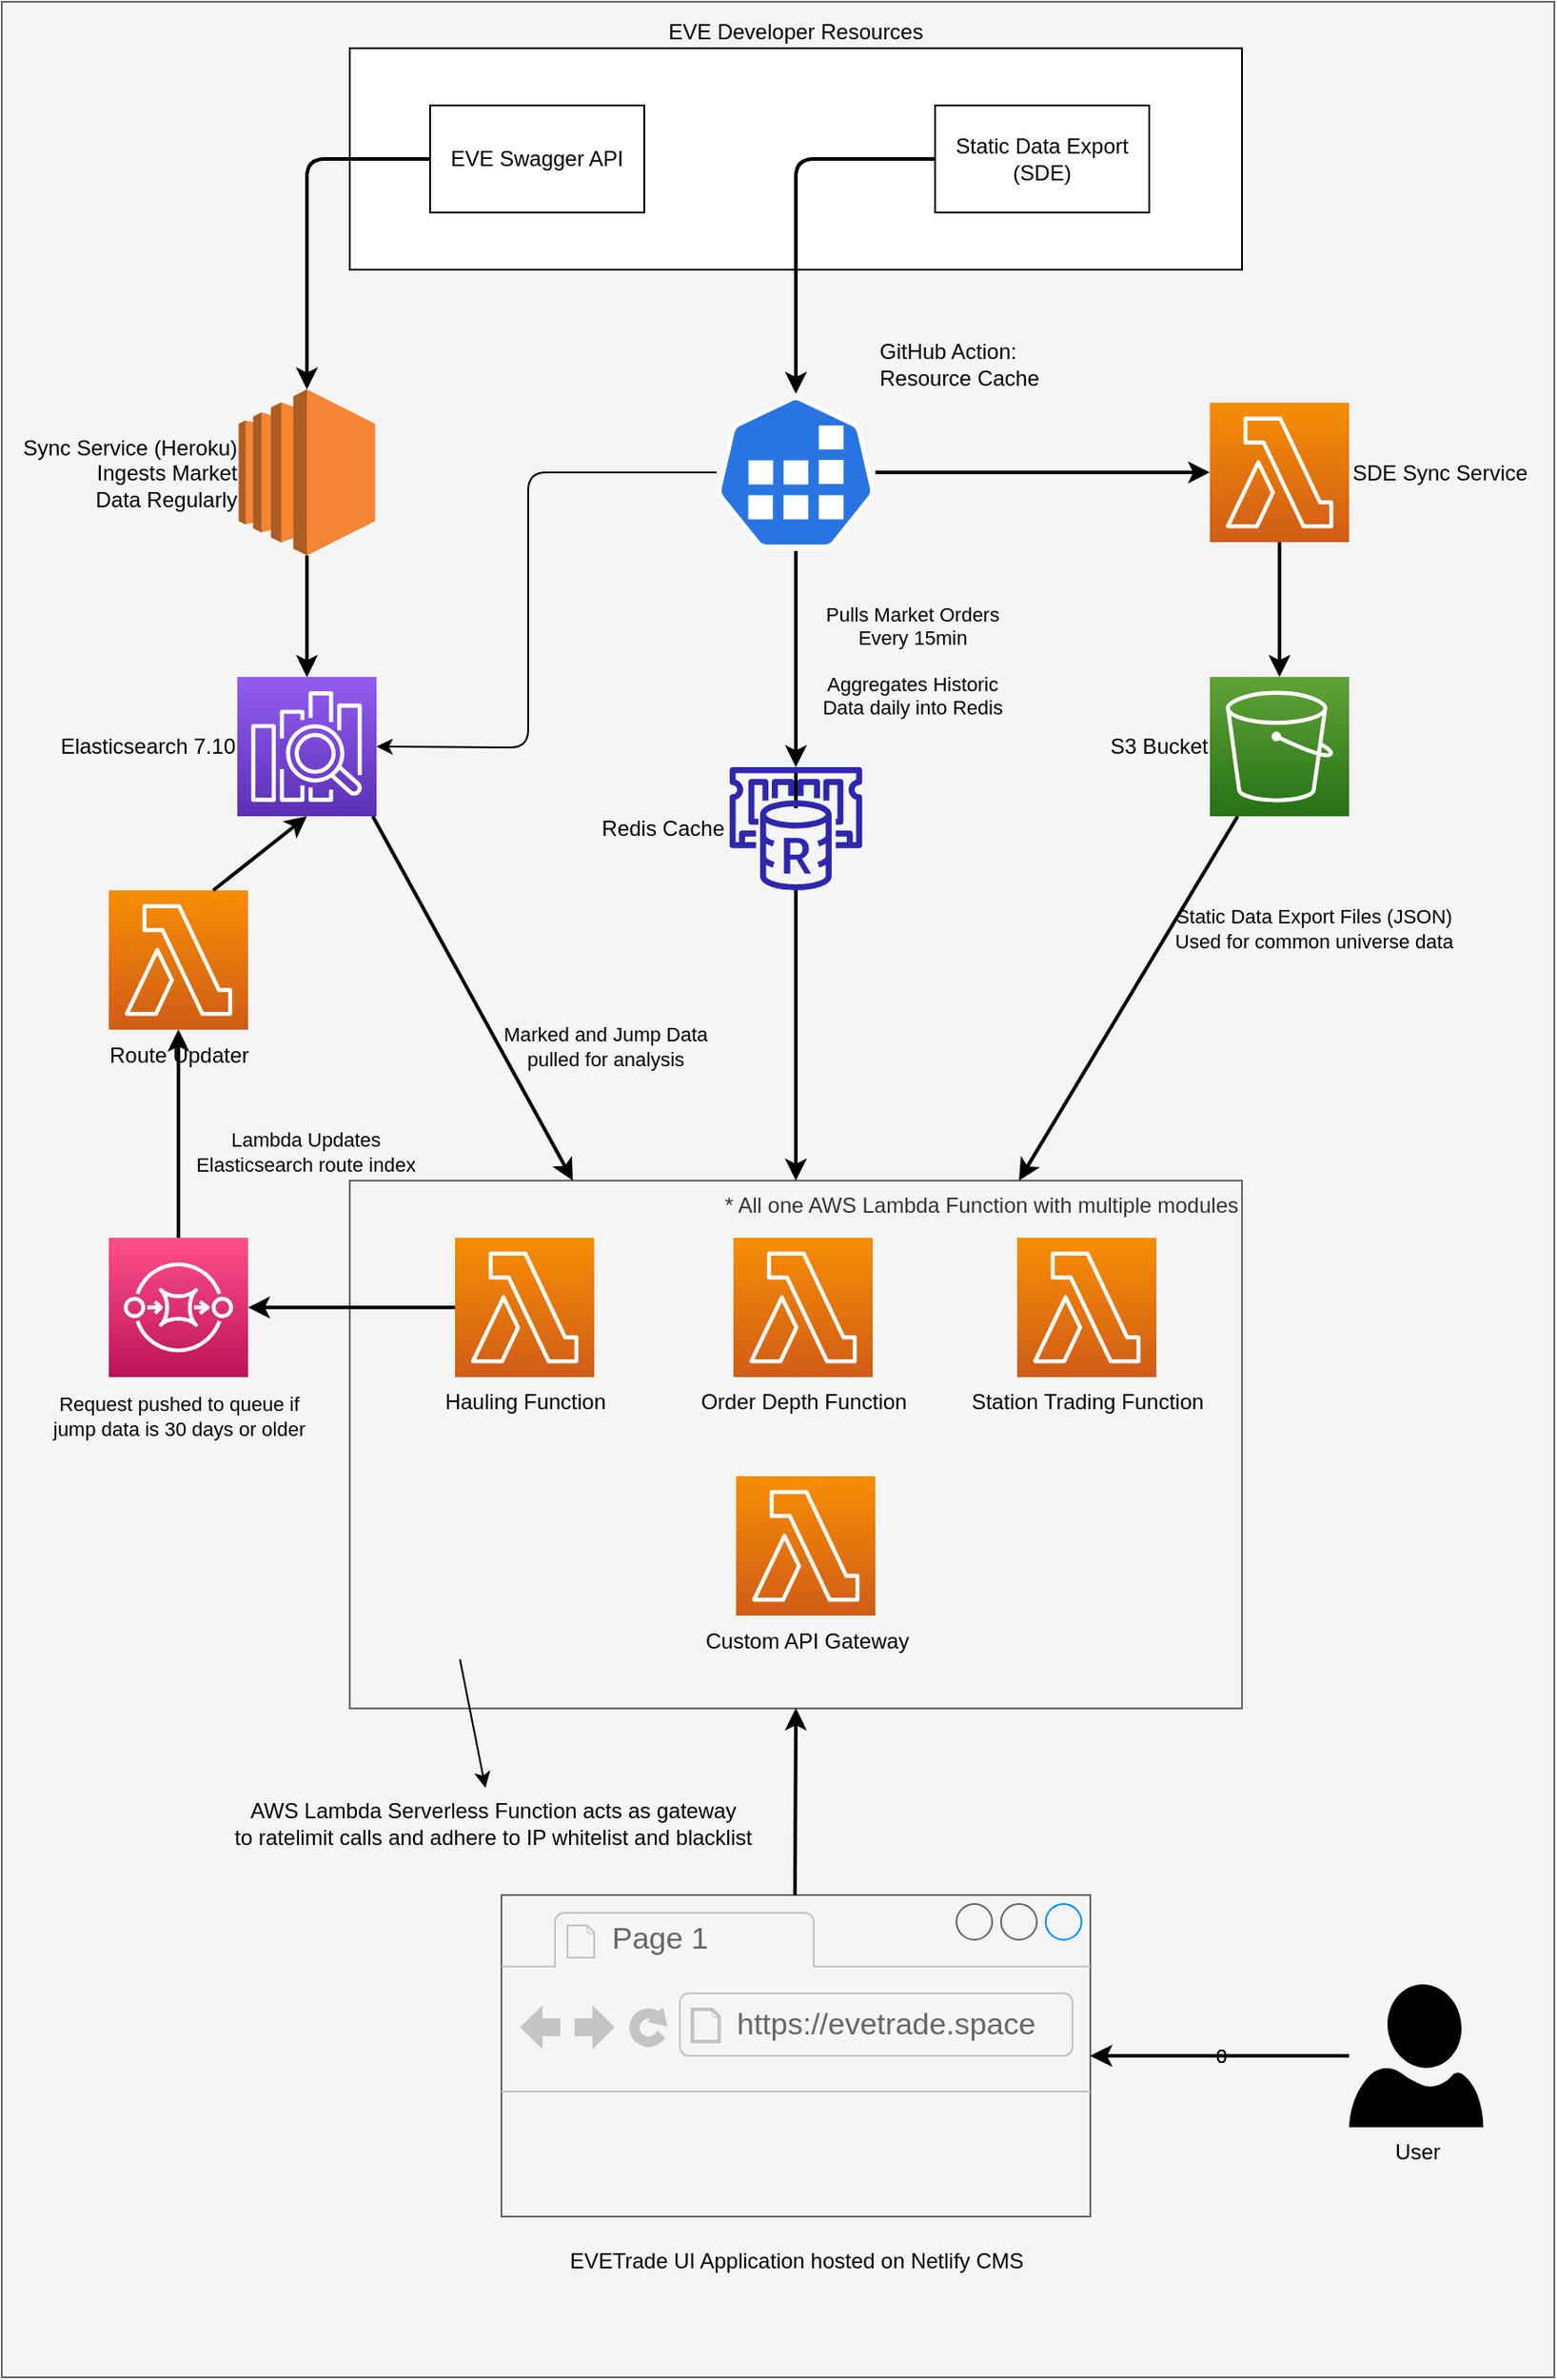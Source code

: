 <mxfile>
    <diagram id="qZGXsCtWok9NLsqaod5S" name="Page-1">
        <mxGraphModel dx="2510" dy="2239" grid="1" gridSize="10" guides="1" tooltips="1" connect="1" arrows="1" fold="1" page="1" pageScale="1" pageWidth="850" pageHeight="1100" math="0" shadow="0">
            <root>
                <mxCell id="0"/>
                <mxCell id="1" parent="0"/>
                <mxCell id="65" value="" style="rounded=0;whiteSpace=wrap;html=1;align=left;labelBackgroundColor=none;fillColor=#f5f5f5;fontColor=#333333;strokeColor=#666666;" parent="1" vertex="1">
                    <mxGeometry x="10" y="-1090" width="870" height="1330" as="geometry"/>
                </mxCell>
                <mxCell id="6" value="0" style="edgeStyle=none;html=1;labelBackgroundColor=none;" parent="1" source="2" target="3" edge="1">
                    <mxGeometry relative="1" as="geometry"/>
                </mxCell>
                <mxCell id="2" value="User" style="sketch=0;aspect=fixed;pointerEvents=1;shadow=0;dashed=0;html=1;strokeColor=none;labelPosition=center;verticalLabelPosition=bottom;verticalAlign=top;align=center;fillColor=#000000;shape=mxgraph.azure.user;labelBackgroundColor=none;fontColor=#000000;" parent="1" vertex="1">
                    <mxGeometry x="765" y="20" width="75.2" height="80" as="geometry"/>
                </mxCell>
                <mxCell id="10" value="* All one AWS Lambda Function with multiple modules" style="rounded=0;whiteSpace=wrap;html=1;align=right;labelBackgroundColor=none;fillColor=#f5f5f5;fontColor=#333333;strokeColor=#666666;verticalAlign=top;" parent="1" vertex="1">
                    <mxGeometry x="205" y="-430" width="500" height="295.5" as="geometry"/>
                </mxCell>
                <mxCell id="11" value="Order Depth Function" style="sketch=0;points=[[0,0,0],[0.25,0,0],[0.5,0,0],[0.75,0,0],[1,0,0],[0,1,0],[0.25,1,0],[0.5,1,0],[0.75,1,0],[1,1,0],[0,0.25,0],[0,0.5,0],[0,0.75,0],[1,0.25,0],[1,0.5,0],[1,0.75,0]];outlineConnect=0;fontColor=#030303;gradientColor=#F78E04;gradientDirection=north;fillColor=#D05C17;strokeColor=#ffffff;dashed=0;verticalLabelPosition=bottom;verticalAlign=top;align=center;html=1;fontSize=12;fontStyle=0;aspect=fixed;shape=mxgraph.aws4.resourceIcon;resIcon=mxgraph.aws4.lambda;labelBackgroundColor=none;" parent="1" vertex="1">
                    <mxGeometry x="420" y="-398" width="78" height="78" as="geometry"/>
                </mxCell>
                <mxCell id="12" value="Custom API Gateway" style="sketch=0;points=[[0,0,0],[0.25,0,0],[0.5,0,0],[0.75,0,0],[1,0,0],[0,1,0],[0.25,1,0],[0.5,1,0],[0.75,1,0],[1,1,0],[0,0.25,0],[0,0.5,0],[0,0.75,0],[1,0.25,0],[1,0.5,0],[1,0.75,0]];outlineConnect=0;fontColor=#030303;gradientColor=#F78E04;gradientDirection=north;fillColor=#D05C17;strokeColor=#ffffff;dashed=0;verticalLabelPosition=bottom;verticalAlign=top;align=center;html=1;fontSize=12;fontStyle=0;aspect=fixed;shape=mxgraph.aws4.resourceIcon;resIcon=mxgraph.aws4.lambda;labelBackgroundColor=none;" parent="1" vertex="1">
                    <mxGeometry x="421.5" y="-264.5" width="78" height="78" as="geometry"/>
                </mxCell>
                <mxCell id="13" value="Station Trading Function" style="sketch=0;points=[[0,0,0],[0.25,0,0],[0.5,0,0],[0.75,0,0],[1,0,0],[0,1,0],[0.25,1,0],[0.5,1,0],[0.75,1,0],[1,1,0],[0,0.25,0],[0,0.5,0],[0,0.75,0],[1,0.25,0],[1,0.5,0],[1,0.75,0]];outlineConnect=0;fontColor=#030303;gradientColor=#F78E04;gradientDirection=north;fillColor=#D05C17;strokeColor=#ffffff;dashed=0;verticalLabelPosition=bottom;verticalAlign=top;align=center;html=1;fontSize=12;fontStyle=0;aspect=fixed;shape=mxgraph.aws4.resourceIcon;resIcon=mxgraph.aws4.lambda;labelBackgroundColor=none;" parent="1" vertex="1">
                    <mxGeometry x="579" y="-398" width="78" height="78" as="geometry"/>
                </mxCell>
                <mxCell id="15" value="AWS Lambda Serverless Function acts as gateway&lt;br&gt;to ratelimit calls and adhere to IP whitelist and blacklist" style="text;html=1;resizable=0;autosize=1;align=center;verticalAlign=middle;points=[];fillColor=none;strokeColor=none;rounded=0;labelBackgroundColor=none;fontColor=#000000;" parent="1" vertex="1">
                    <mxGeometry x="130" y="-90" width="310" height="40" as="geometry"/>
                </mxCell>
                <mxCell id="17" value="" style="group;labelBackgroundColor=none;" parent="1" vertex="1" connectable="0">
                    <mxGeometry x="290" y="-30" width="330" height="215" as="geometry"/>
                </mxCell>
                <mxCell id="3" value="" style="strokeWidth=1;shadow=0;dashed=0;align=center;html=1;shape=mxgraph.mockup.containers.browserWindow;rSize=0;strokeColor=#666666;strokeColor2=#008cff;strokeColor3=#c4c4c4;mainText=,;recursiveResize=0;fillColor=#f5f5f5;fontColor=#333333;labelBackgroundColor=none;" parent="17" vertex="1">
                    <mxGeometry width="330" height="180" as="geometry"/>
                </mxCell>
                <mxCell id="4" value="Page 1" style="strokeWidth=1;shadow=0;dashed=0;align=center;html=1;shape=mxgraph.mockup.containers.anchor;fontSize=17;fontColor=#666666;align=left;labelBackgroundColor=none;" parent="3" vertex="1">
                    <mxGeometry x="60" y="12" width="110" height="26" as="geometry"/>
                </mxCell>
                <mxCell id="5" value="https://evetrade.space" style="strokeWidth=1;shadow=0;dashed=0;align=center;html=1;shape=mxgraph.mockup.containers.anchor;rSize=0;fontSize=17;fontColor=#666666;align=left;labelBackgroundColor=none;" parent="3" vertex="1">
                    <mxGeometry x="130" y="60" width="250" height="26" as="geometry"/>
                </mxCell>
                <mxCell id="7" value="EVETrade UI Application hosted on Netlify CMS" style="text;html=1;resizable=0;autosize=1;align=center;verticalAlign=middle;points=[];fillColor=none;strokeColor=none;rounded=0;labelBackgroundColor=none;fontColor=#000000;" parent="17" vertex="1">
                    <mxGeometry x="30" y="195" width="270" height="20" as="geometry"/>
                </mxCell>
                <mxCell id="22" style="edgeStyle=none;html=1;entryX=0.5;entryY=1;entryDx=0;entryDy=0;labelBackgroundColor=none;fontColor=#FFFFFF;" parent="1" source="3" target="10" edge="1">
                    <mxGeometry relative="1" as="geometry"/>
                </mxCell>
                <mxCell id="33" value="Static Data Export Files (JSON)&lt;br style=&quot;font-size: 11px;&quot;&gt;Used for common universe data" style="edgeStyle=none;html=1;entryX=0.75;entryY=0;entryDx=0;entryDy=0;fontColor=#000000;labelBackgroundColor=none;strokeColor=#000000;strokeWidth=2;fontStyle=0;spacing=3;fontSize=11;" parent="1" source="27" target="10" edge="1">
                    <mxGeometry x="-0.737" y="69" relative="1" as="geometry">
                        <mxPoint as="offset"/>
                    </mxGeometry>
                </mxCell>
                <mxCell id="27" value="S3 Bucket" style="sketch=0;points=[[0,0,0],[0.25,0,0],[0.5,0,0],[0.75,0,0],[1,0,0],[0,1,0],[0.25,1,0],[0.5,1,0],[0.75,1,0],[1,1,0],[0,0.25,0],[0,0.5,0],[0,0.75,0],[1,0.25,0],[1,0.5,0],[1,0.75,0]];outlineConnect=0;fontColor=#000000;gradientColor=#60A337;gradientDirection=north;fillColor=#277116;strokeColor=#ffffff;dashed=0;verticalLabelPosition=middle;verticalAlign=middle;align=right;html=1;fontSize=12;fontStyle=0;aspect=fixed;shape=mxgraph.aws4.resourceIcon;resIcon=mxgraph.aws4.s3;labelBackgroundColor=none;labelPosition=left;" parent="1" vertex="1">
                    <mxGeometry x="687" y="-712" width="78" height="78" as="geometry"/>
                </mxCell>
                <mxCell id="29" value="Elasticsearch 7.10" style="sketch=0;points=[[0,0,0],[0.25,0,0],[0.5,0,0],[0.75,0,0],[1,0,0],[0,1,0],[0.25,1,0],[0.5,1,0],[0.75,1,0],[1,1,0],[0,0.25,0],[0,0.5,0],[0,0.75,0],[1,0.25,0],[1,0.5,0],[1,0.75,0]];outlineConnect=0;fontColor=#000000;gradientColor=#945DF2;gradientDirection=north;fillColor=#5A30B5;strokeColor=#ffffff;dashed=0;verticalLabelPosition=middle;verticalAlign=middle;align=right;html=1;fontSize=12;fontStyle=0;aspect=fixed;shape=mxgraph.aws4.resourceIcon;resIcon=mxgraph.aws4.elasticsearch_service;labelBackgroundColor=none;labelPosition=left;" parent="1" vertex="1">
                    <mxGeometry x="142" y="-712" width="78" height="78" as="geometry"/>
                </mxCell>
                <mxCell id="35" style="edgeStyle=none;html=1;entryX=0.5;entryY=0;entryDx=0;entryDy=0;entryPerimeter=0;fontColor=#FFFFFF;labelBackgroundColor=none;strokeColor=#000000;strokeWidth=2;fontStyle=0;spacing=3;fontSize=11;" parent="1" source="34" target="27" edge="1">
                    <mxGeometry relative="1" as="geometry"/>
                </mxCell>
                <mxCell id="34" value="SDE Sync Service" style="sketch=0;points=[[0,0,0],[0.25,0,0],[0.5,0,0],[0.75,0,0],[1,0,0],[0,1,0],[0.25,1,0],[0.5,1,0],[0.75,1,0],[1,1,0],[0,0.25,0],[0,0.5,0],[0,0.75,0],[1,0.25,0],[1,0.5,0],[1,0.75,0]];outlineConnect=0;fontColor=#000000;gradientColor=#F78E04;gradientDirection=north;fillColor=#D05C17;strokeColor=#ffffff;dashed=0;verticalLabelPosition=middle;verticalAlign=middle;align=left;html=1;fontSize=12;fontStyle=0;aspect=fixed;shape=mxgraph.aws4.resourceIcon;resIcon=mxgraph.aws4.lambda;labelBackgroundColor=none;labelPosition=right;" parent="1" vertex="1">
                    <mxGeometry x="687" y="-865.5" width="78" height="78" as="geometry"/>
                </mxCell>
                <mxCell id="37" style="edgeStyle=none;html=1;entryX=0;entryY=0.5;entryDx=0;entryDy=0;entryPerimeter=0;fontColor=#FFFFFF;labelBackgroundColor=none;strokeColor=#000000;strokeWidth=2;fontStyle=0;spacing=3;fontSize=11;" parent="1" source="36" target="34" edge="1">
                    <mxGeometry relative="1" as="geometry"/>
                </mxCell>
                <mxCell id="39" style="edgeStyle=none;html=1;entryX=1;entryY=0.5;entryDx=0;entryDy=0;entryPerimeter=0;fontColor=#FFFFFF;labelBackgroundColor=none;" parent="1" source="36" target="29" edge="1">
                    <mxGeometry relative="1" as="geometry">
                        <Array as="points">
                            <mxPoint x="305" y="-826.5"/>
                            <mxPoint x="305" y="-672.5"/>
                        </Array>
                    </mxGeometry>
                </mxCell>
                <mxCell id="36" value="GitHub Action:&lt;br&gt;Resource Cache" style="sketch=0;html=1;dashed=0;whitespace=wrap;fillColor=#2875E2;strokeColor=#ffffff;points=[[0.005,0.63,0],[0.1,0.2,0],[0.9,0.2,0],[0.5,0,0],[0.995,0.63,0],[0.72,0.99,0],[0.5,1,0],[0.28,0.99,0]];shape=mxgraph.kubernetes.icon;prIcon=job;labelBackgroundColor=none;fontColor=#000000;labelPosition=right;verticalLabelPosition=top;align=left;verticalAlign=bottom;" parent="1" vertex="1">
                    <mxGeometry x="410.5" y="-870.5" width="89" height="88" as="geometry"/>
                </mxCell>
                <mxCell id="42" style="edgeStyle=none;html=1;entryX=0.5;entryY=0;entryDx=0;entryDy=0;entryPerimeter=0;fontColor=#FFFFFF;labelBackgroundColor=none;" parent="1" source="41" target="29" edge="1">
                    <mxGeometry relative="1" as="geometry"/>
                </mxCell>
                <mxCell id="41" value="Sync Service (Heroku)&lt;br&gt;Ingests Market &lt;br&gt;Data Regularly" style="outlineConnect=0;dashed=0;verticalLabelPosition=middle;verticalAlign=middle;align=right;html=1;shape=mxgraph.aws3.ec2;fillColor=#F58534;gradientColor=none;labelBackgroundColor=none;fontColor=#000000;labelPosition=left;" parent="1" vertex="1">
                    <mxGeometry x="142.75" y="-873" width="76.5" height="93" as="geometry"/>
                </mxCell>
                <mxCell id="44" value="&lt;font&gt;EVE Developer Resources&lt;/font&gt;" style="rounded=0;whiteSpace=wrap;html=1;align=center;labelPosition=center;verticalLabelPosition=top;verticalAlign=bottom;labelBackgroundColor=none;fontColor=#000000;strokeColor=#000000;fillColor=#FFFFFF;" parent="1" vertex="1">
                    <mxGeometry x="205" y="-1064" width="500" height="124" as="geometry"/>
                </mxCell>
                <mxCell id="45" value="EVE Swagger API" style="rounded=0;whiteSpace=wrap;html=1;labelBackgroundColor=none;strokeColor=#000000;fillColor=#FFFFFF;fontColor=#000000;" parent="1" vertex="1">
                    <mxGeometry x="250" y="-1032" width="120" height="60" as="geometry"/>
                </mxCell>
                <mxCell id="48" value="Static Data Export&lt;br&gt;(SDE)" style="rounded=0;whiteSpace=wrap;html=1;labelBackgroundColor=none;fontColor=#000000;strokeColor=#000000;fillColor=#FFFFFF;" parent="1" vertex="1">
                    <mxGeometry x="533" y="-1032" width="120" height="60" as="geometry"/>
                </mxCell>
                <mxCell id="51" style="edgeStyle=none;html=1;entryX=0.5;entryY=0;entryDx=0;entryDy=0;entryPerimeter=0;fontColor=#FFFFFF;labelBackgroundColor=none;fillColor=#f5f5f5;strokeColor=#000000;strokeWidth=2;fontStyle=0;spacing=3;fontSize=11;exitX=0;exitY=0.5;exitDx=0;exitDy=0;" parent="1" source="48" target="36" edge="1">
                    <mxGeometry relative="1" as="geometry">
                        <Array as="points">
                            <mxPoint x="455" y="-1002"/>
                        </Array>
                        <mxPoint x="533" y="-964" as="sourcePoint"/>
                        <mxPoint x="455" y="-739" as="targetPoint"/>
                    </mxGeometry>
                </mxCell>
                <mxCell id="55" style="edgeStyle=none;html=1;entryX=0.5;entryY=0;entryDx=0;entryDy=0;entryPerimeter=0;fontColor=#FFFFFF;labelBackgroundColor=none;strokeColor=#000000;strokeWidth=2;fontStyle=0;spacing=3;fontSize=11;" parent="1" edge="1">
                    <mxGeometry relative="1" as="geometry">
                        <mxPoint x="181" y="-780" as="sourcePoint"/>
                        <mxPoint x="181" y="-712" as="targetPoint"/>
                    </mxGeometry>
                </mxCell>
                <mxCell id="56" value="Pulls Market Orders&lt;br&gt;Every 15min&lt;br&gt;&lt;br&gt;Aggregates Historic&lt;br&gt;Data daily into Redis" style="edgeStyle=none;html=1;fontColor=#000000;labelBackgroundColor=none;strokeColor=#000000;strokeWidth=2;fontStyle=0;spacing=3;fontSize=11;" parent="1" target="25" edge="1">
                    <mxGeometry x="0.008" y="65" relative="1" as="geometry">
                        <mxPoint x="455" y="-782.5" as="sourcePoint"/>
                        <mxPoint x="455" y="-711.5" as="targetPoint"/>
                        <mxPoint as="offset"/>
                    </mxGeometry>
                </mxCell>
                <mxCell id="57" value="0" style="edgeStyle=none;html=1;labelBackgroundColor=none;strokeColor=#000000;strokeWidth=2;fontStyle=0;spacing=3;fontSize=11;" parent="1" edge="1">
                    <mxGeometry relative="1" as="geometry">
                        <mxPoint x="765" y="60" as="sourcePoint"/>
                        <mxPoint x="620" y="60" as="targetPoint"/>
                    </mxGeometry>
                </mxCell>
                <mxCell id="58" style="edgeStyle=none;html=1;entryX=0.5;entryY=1;entryDx=0;entryDy=0;labelBackgroundColor=none;fontColor=#FFFFFF;strokeColor=#000000;strokeWidth=2;fontStyle=0;spacing=3;fontSize=11;" parent="1" target="10" edge="1">
                    <mxGeometry relative="1" as="geometry">
                        <mxPoint x="454.5" y="-30" as="sourcePoint"/>
                        <mxPoint x="454.5" y="-161" as="targetPoint"/>
                    </mxGeometry>
                </mxCell>
                <mxCell id="60" value="Marked and Jump Data &lt;br style=&quot;font-size: 11px;&quot;&gt;pulled for analysis" style="edgeStyle=none;html=1;fontColor=#000000;labelBackgroundColor=none;strokeColor=#000000;strokeWidth=2;fontStyle=0;spacing=3;fontSize=11;entryX=0.25;entryY=0;entryDx=0;entryDy=0;" parent="1" target="10" edge="1">
                    <mxGeometry x="0.51" y="52" relative="1" as="geometry">
                        <mxPoint x="217.895" y="-634" as="sourcePoint"/>
                        <mxPoint x="340" y="-510" as="targetPoint"/>
                        <mxPoint as="offset"/>
                    </mxGeometry>
                </mxCell>
                <mxCell id="61" value="" style="edgeStyle=none;html=1;entryX=0.5;entryY=0;entryDx=0;entryDy=0;fontColor=#000000;labelBackgroundColor=none;strokeColor=#000000;strokeWidth=2;fontStyle=0;spacing=3;fontSize=11;startArrow=none;" parent="1" source="25" target="10" edge="1">
                    <mxGeometry x="0.051" y="95" relative="1" as="geometry">
                        <mxPoint x="455" y="-638.5" as="sourcePoint"/>
                        <mxPoint x="455" y="-515.5" as="targetPoint"/>
                        <mxPoint as="offset"/>
                    </mxGeometry>
                </mxCell>
                <mxCell id="64" style="edgeStyle=none;html=1;entryX=0.5;entryY=0;entryDx=0;entryDy=0;entryPerimeter=0;fontColor=#FFFFFF;labelBackgroundColor=none;strokeColor=#000000;strokeWidth=2;fontStyle=0;spacing=3;fontSize=11;exitX=0;exitY=0.5;exitDx=0;exitDy=0;" parent="1" source="45" target="41" edge="1">
                    <mxGeometry relative="1" as="geometry">
                        <Array as="points">
                            <mxPoint x="181" y="-1002"/>
                        </Array>
                        <mxPoint x="250" y="-964" as="sourcePoint"/>
                        <mxPoint x="181" y="-741.5" as="targetPoint"/>
                    </mxGeometry>
                </mxCell>
                <mxCell id="67" value="" style="edgeStyle=none;html=1;entryX=0.5;entryY=0;entryDx=0;entryDy=0;fontColor=#000000;labelBackgroundColor=none;strokeColor=#000000;strokeWidth=2;fontStyle=0;spacing=3;fontSize=11;endArrow=none;" parent="1" target="25" edge="1">
                    <mxGeometry x="-0.073" y="65" relative="1" as="geometry">
                        <mxPoint x="455" y="-638.5" as="sourcePoint"/>
                        <mxPoint x="455" y="-515.5" as="targetPoint"/>
                        <mxPoint as="offset"/>
                    </mxGeometry>
                </mxCell>
                <mxCell id="25" value="Redis Cache" style="sketch=0;outlineConnect=0;fontColor=#000000;gradientColor=none;fillColor=#2E27AD;strokeColor=none;dashed=0;verticalLabelPosition=middle;verticalAlign=middle;align=right;html=1;fontSize=12;fontStyle=0;aspect=fixed;pointerEvents=1;shape=mxgraph.aws4.elasticache_for_redis;labelBackgroundColor=none;labelPosition=left;" parent="1" vertex="1">
                    <mxGeometry x="416" y="-661.5" width="78" height="69" as="geometry"/>
                </mxCell>
                <mxCell id="73" style="edgeStyle=none;html=1;exitX=1;exitY=0.5;exitDx=0;exitDy=0;exitPerimeter=0;" parent="1" source="68" edge="1">
                    <mxGeometry relative="1" as="geometry"/>
                </mxCell>
                <mxCell id="68" value="Hauling Function" style="sketch=0;points=[[0,0,0],[0.25,0,0],[0.5,0,0],[0.75,0,0],[1,0,0],[0,1,0],[0.25,1,0],[0.5,1,0],[0.75,1,0],[1,1,0],[0,0.25,0],[0,0.5,0],[0,0.75,0],[1,0.25,0],[1,0.5,0],[1,0.75,0]];outlineConnect=0;fontColor=#030303;gradientColor=#F78E04;gradientDirection=north;fillColor=#D05C17;strokeColor=#ffffff;dashed=0;verticalLabelPosition=bottom;verticalAlign=top;align=center;html=1;fontSize=12;fontStyle=0;aspect=fixed;shape=mxgraph.aws4.resourceIcon;resIcon=mxgraph.aws4.lambda;labelBackgroundColor=none;" parent="1" vertex="1">
                    <mxGeometry x="264" y="-398" width="78" height="78" as="geometry"/>
                </mxCell>
                <mxCell id="76" value="" style="edgeStyle=none;html=1;" parent="1" source="70" target="74" edge="1">
                    <mxGeometry relative="1" as="geometry"/>
                </mxCell>
                <mxCell id="70" value="" style="sketch=0;points=[[0,0,0],[0.25,0,0],[0.5,0,0],[0.75,0,0],[1,0,0],[0,1,0],[0.25,1,0],[0.5,1,0],[0.75,1,0],[1,1,0],[0,0.25,0],[0,0.5,0],[0,0.75,0],[1,0.25,0],[1,0.5,0],[1,0.75,0]];outlineConnect=0;fontColor=#232F3E;gradientColor=#FF4F8B;gradientDirection=north;fillColor=#BC1356;strokeColor=#ffffff;dashed=0;verticalLabelPosition=bottom;verticalAlign=top;align=center;html=1;fontSize=12;fontStyle=0;aspect=fixed;shape=mxgraph.aws4.resourceIcon;resIcon=mxgraph.aws4.sqs;" parent="1" vertex="1">
                    <mxGeometry x="70" y="-398" width="78" height="78" as="geometry"/>
                </mxCell>
                <mxCell id="74" value="Route Updater" style="sketch=0;points=[[0,0,0],[0.25,0,0],[0.5,0,0],[0.75,0,0],[1,0,0],[0,1,0],[0.25,1,0],[0.5,1,0],[0.75,1,0],[1,1,0],[0,0.25,0],[0,0.5,0],[0,0.75,0],[1,0.25,0],[1,0.5,0],[1,0.75,0]];outlineConnect=0;fontColor=#030303;gradientColor=#F78E04;gradientDirection=north;fillColor=#D05C17;strokeColor=#ffffff;dashed=0;verticalLabelPosition=bottom;verticalAlign=top;align=center;html=1;fontSize=12;fontStyle=0;aspect=fixed;shape=mxgraph.aws4.resourceIcon;resIcon=mxgraph.aws4.lambda;labelBackgroundColor=none;" parent="1" vertex="1">
                    <mxGeometry x="70" y="-592.5" width="78" height="78" as="geometry"/>
                </mxCell>
                <mxCell id="75" value="Request pushed to queue if&lt;br&gt;jump data is 30 days or older" style="edgeStyle=none;html=1;fontColor=#000000;labelBackgroundColor=none;strokeColor=#000000;strokeWidth=2;fontStyle=0;spacing=3;fontSize=11;entryX=1;entryY=0.5;entryDx=0;entryDy=0;exitX=0;exitY=0.5;exitDx=0;exitDy=0;exitPerimeter=0;entryPerimeter=0;" parent="1" source="68" target="70" edge="1">
                    <mxGeometry x="1" y="72" relative="1" as="geometry">
                        <mxPoint x="227.895" y="-624" as="sourcePoint"/>
                        <mxPoint x="340" y="-420" as="targetPoint"/>
                        <mxPoint x="-39" y="-11" as="offset"/>
                    </mxGeometry>
                </mxCell>
                <mxCell id="77" value="Lambda Updates &lt;br&gt;Elasticsearch route index" style="edgeStyle=none;html=1;fontColor=#000000;labelBackgroundColor=none;strokeColor=#000000;strokeWidth=2;fontStyle=0;spacing=3;fontSize=11;entryX=0.5;entryY=1;entryDx=0;entryDy=0;entryPerimeter=0;exitX=0.5;exitY=0;exitDx=0;exitDy=0;exitPerimeter=0;" parent="1" source="70" target="74" edge="1">
                    <mxGeometry x="-0.167" y="-71" relative="1" as="geometry">
                        <mxPoint x="100" y="-410" as="sourcePoint"/>
                        <mxPoint x="158" y="-361" as="targetPoint"/>
                        <mxPoint as="offset"/>
                    </mxGeometry>
                </mxCell>
                <mxCell id="79" value="" style="edgeStyle=none;html=1;fontColor=#000000;labelBackgroundColor=none;strokeColor=#000000;strokeWidth=2;fontStyle=0;spacing=3;fontSize=11;entryX=0.5;entryY=1;entryDx=0;entryDy=0;exitX=0.75;exitY=0;exitDx=0;exitDy=0;exitPerimeter=0;entryPerimeter=0;" parent="1" source="74" target="29" edge="1">
                    <mxGeometry x="0.207" y="-32" relative="1" as="geometry">
                        <mxPoint x="227.895" y="-624" as="sourcePoint"/>
                        <mxPoint x="340" y="-420" as="targetPoint"/>
                        <mxPoint as="offset"/>
                    </mxGeometry>
                </mxCell>
                <mxCell id="83" value="" style="edgeStyle=none;html=1;" edge="1" parent="1" target="15">
                    <mxGeometry relative="1" as="geometry">
                        <mxPoint x="266.74" y="-162" as="sourcePoint"/>
                    </mxGeometry>
                </mxCell>
            </root>
        </mxGraphModel>
    </diagram>
</mxfile>